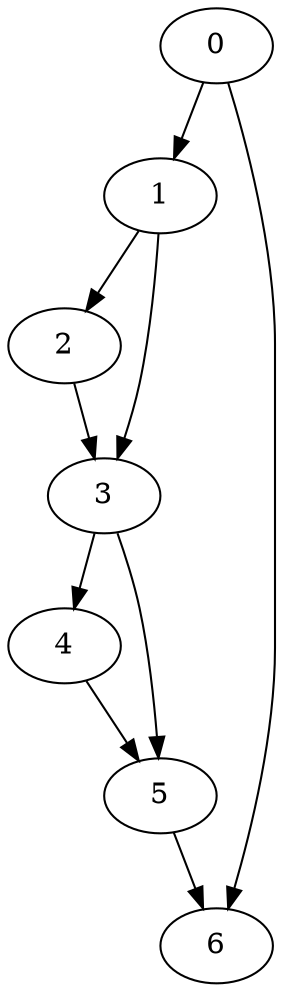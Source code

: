digraph {
	0
	1
	2
	3
	4
	5
	6
	0 -> 6
	5 -> 6
	0 -> 1
	1 -> 2
	1 -> 3
	2 -> 3
	3 -> 4
	3 -> 5
	4 -> 5
}
